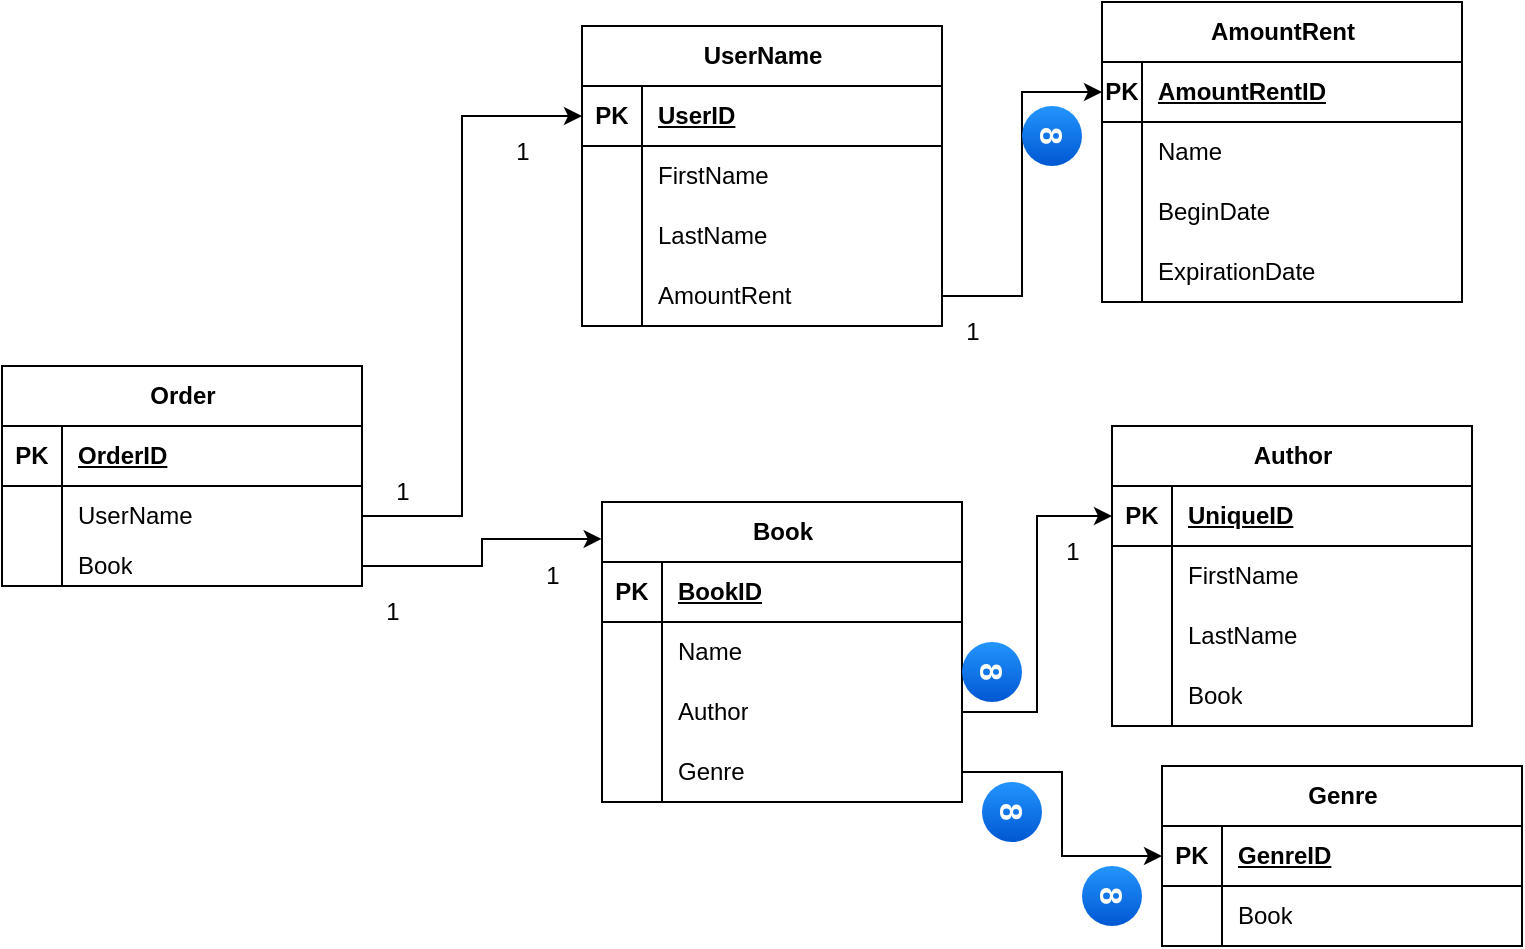 <mxfile version="27.0.2">
  <diagram name="Страница — 1" id="RbjTcnhwJGc7OJ66Y2iK">
    <mxGraphModel dx="735" dy="1608" grid="1" gridSize="10" guides="1" tooltips="1" connect="1" arrows="1" fold="1" page="1" pageScale="1" pageWidth="827" pageHeight="1169" math="0" shadow="0">
      <root>
        <mxCell id="0" />
        <mxCell id="1" parent="0" />
        <mxCell id="HoDnwbS0lnE5Cmfxk-SK-1" value="Order" style="shape=table;startSize=30;container=1;collapsible=1;childLayout=tableLayout;fixedRows=1;rowLines=0;fontStyle=1;align=center;resizeLast=1;html=1;" vertex="1" parent="1">
          <mxGeometry x="110" y="120" width="180" height="110" as="geometry">
            <mxRectangle x="110" y="120" width="70" height="30" as="alternateBounds" />
          </mxGeometry>
        </mxCell>
        <mxCell id="HoDnwbS0lnE5Cmfxk-SK-2" value="" style="shape=tableRow;horizontal=0;startSize=0;swimlaneHead=0;swimlaneBody=0;fillColor=none;collapsible=0;dropTarget=0;points=[[0,0.5],[1,0.5]];portConstraint=eastwest;top=0;left=0;right=0;bottom=1;" vertex="1" parent="HoDnwbS0lnE5Cmfxk-SK-1">
          <mxGeometry y="30" width="180" height="30" as="geometry" />
        </mxCell>
        <mxCell id="HoDnwbS0lnE5Cmfxk-SK-3" value="PK" style="shape=partialRectangle;connectable=0;fillColor=none;top=0;left=0;bottom=0;right=0;fontStyle=1;overflow=hidden;whiteSpace=wrap;html=1;" vertex="1" parent="HoDnwbS0lnE5Cmfxk-SK-2">
          <mxGeometry width="30" height="30" as="geometry">
            <mxRectangle width="30" height="30" as="alternateBounds" />
          </mxGeometry>
        </mxCell>
        <mxCell id="HoDnwbS0lnE5Cmfxk-SK-4" value="OrderID" style="shape=partialRectangle;connectable=0;fillColor=none;top=0;left=0;bottom=0;right=0;align=left;spacingLeft=6;fontStyle=5;overflow=hidden;whiteSpace=wrap;html=1;" vertex="1" parent="HoDnwbS0lnE5Cmfxk-SK-2">
          <mxGeometry x="30" width="150" height="30" as="geometry">
            <mxRectangle width="150" height="30" as="alternateBounds" />
          </mxGeometry>
        </mxCell>
        <mxCell id="HoDnwbS0lnE5Cmfxk-SK-5" value="" style="shape=tableRow;horizontal=0;startSize=0;swimlaneHead=0;swimlaneBody=0;fillColor=none;collapsible=0;dropTarget=0;points=[[0,0.5],[1,0.5]];portConstraint=eastwest;top=0;left=0;right=0;bottom=0;" vertex="1" parent="HoDnwbS0lnE5Cmfxk-SK-1">
          <mxGeometry y="60" width="180" height="30" as="geometry" />
        </mxCell>
        <mxCell id="HoDnwbS0lnE5Cmfxk-SK-6" value="" style="shape=partialRectangle;connectable=0;fillColor=none;top=0;left=0;bottom=0;right=0;editable=1;overflow=hidden;whiteSpace=wrap;html=1;" vertex="1" parent="HoDnwbS0lnE5Cmfxk-SK-5">
          <mxGeometry width="30" height="30" as="geometry">
            <mxRectangle width="30" height="30" as="alternateBounds" />
          </mxGeometry>
        </mxCell>
        <mxCell id="HoDnwbS0lnE5Cmfxk-SK-7" value="UserName" style="shape=partialRectangle;connectable=0;fillColor=none;top=0;left=0;bottom=0;right=0;align=left;spacingLeft=6;overflow=hidden;whiteSpace=wrap;html=1;" vertex="1" parent="HoDnwbS0lnE5Cmfxk-SK-5">
          <mxGeometry x="30" width="150" height="30" as="geometry">
            <mxRectangle width="150" height="30" as="alternateBounds" />
          </mxGeometry>
        </mxCell>
        <mxCell id="HoDnwbS0lnE5Cmfxk-SK-11" value="" style="shape=tableRow;horizontal=0;startSize=0;swimlaneHead=0;swimlaneBody=0;fillColor=none;collapsible=0;dropTarget=0;points=[[0,0.5],[1,0.5]];portConstraint=eastwest;top=0;left=0;right=0;bottom=0;" vertex="1" parent="HoDnwbS0lnE5Cmfxk-SK-1">
          <mxGeometry y="90" width="180" height="20" as="geometry" />
        </mxCell>
        <mxCell id="HoDnwbS0lnE5Cmfxk-SK-12" value="" style="shape=partialRectangle;connectable=0;fillColor=none;top=0;left=0;bottom=0;right=0;editable=1;overflow=hidden;whiteSpace=wrap;html=1;" vertex="1" parent="HoDnwbS0lnE5Cmfxk-SK-11">
          <mxGeometry width="30" height="20" as="geometry">
            <mxRectangle width="30" height="20" as="alternateBounds" />
          </mxGeometry>
        </mxCell>
        <mxCell id="HoDnwbS0lnE5Cmfxk-SK-13" value="Book" style="shape=partialRectangle;connectable=0;fillColor=none;top=0;left=0;bottom=0;right=0;align=left;spacingLeft=6;overflow=hidden;whiteSpace=wrap;html=1;" vertex="1" parent="HoDnwbS0lnE5Cmfxk-SK-11">
          <mxGeometry x="30" width="150" height="20" as="geometry">
            <mxRectangle width="150" height="20" as="alternateBounds" />
          </mxGeometry>
        </mxCell>
        <mxCell id="HoDnwbS0lnE5Cmfxk-SK-15" value="AmountRent" style="shape=table;startSize=30;container=1;collapsible=1;childLayout=tableLayout;fixedRows=1;rowLines=0;fontStyle=1;align=center;resizeLast=1;html=1;" vertex="1" parent="1">
          <mxGeometry x="660" y="-62" width="180" height="150" as="geometry" />
        </mxCell>
        <mxCell id="HoDnwbS0lnE5Cmfxk-SK-16" value="" style="shape=tableRow;horizontal=0;startSize=0;swimlaneHead=0;swimlaneBody=0;fillColor=none;collapsible=0;dropTarget=0;points=[[0,0.5],[1,0.5]];portConstraint=eastwest;top=0;left=0;right=0;bottom=1;" vertex="1" parent="HoDnwbS0lnE5Cmfxk-SK-15">
          <mxGeometry y="30" width="180" height="30" as="geometry" />
        </mxCell>
        <mxCell id="HoDnwbS0lnE5Cmfxk-SK-17" value="PK" style="shape=partialRectangle;connectable=0;fillColor=none;top=0;left=0;bottom=0;right=0;fontStyle=1;overflow=hidden;whiteSpace=wrap;html=1;" vertex="1" parent="HoDnwbS0lnE5Cmfxk-SK-16">
          <mxGeometry width="20" height="30" as="geometry">
            <mxRectangle width="20" height="30" as="alternateBounds" />
          </mxGeometry>
        </mxCell>
        <mxCell id="HoDnwbS0lnE5Cmfxk-SK-18" value="AmountRentID" style="shape=partialRectangle;connectable=0;fillColor=none;top=0;left=0;bottom=0;right=0;align=left;spacingLeft=6;fontStyle=5;overflow=hidden;whiteSpace=wrap;html=1;" vertex="1" parent="HoDnwbS0lnE5Cmfxk-SK-16">
          <mxGeometry x="20" width="160" height="30" as="geometry">
            <mxRectangle width="160" height="30" as="alternateBounds" />
          </mxGeometry>
        </mxCell>
        <mxCell id="HoDnwbS0lnE5Cmfxk-SK-19" value="" style="shape=tableRow;horizontal=0;startSize=0;swimlaneHead=0;swimlaneBody=0;fillColor=none;collapsible=0;dropTarget=0;points=[[0,0.5],[1,0.5]];portConstraint=eastwest;top=0;left=0;right=0;bottom=0;" vertex="1" parent="HoDnwbS0lnE5Cmfxk-SK-15">
          <mxGeometry y="60" width="180" height="30" as="geometry" />
        </mxCell>
        <mxCell id="HoDnwbS0lnE5Cmfxk-SK-20" value="" style="shape=partialRectangle;connectable=0;fillColor=none;top=0;left=0;bottom=0;right=0;editable=1;overflow=hidden;whiteSpace=wrap;html=1;" vertex="1" parent="HoDnwbS0lnE5Cmfxk-SK-19">
          <mxGeometry width="20" height="30" as="geometry">
            <mxRectangle width="20" height="30" as="alternateBounds" />
          </mxGeometry>
        </mxCell>
        <mxCell id="HoDnwbS0lnE5Cmfxk-SK-21" value="Name" style="shape=partialRectangle;connectable=0;fillColor=none;top=0;left=0;bottom=0;right=0;align=left;spacingLeft=6;overflow=hidden;whiteSpace=wrap;html=1;" vertex="1" parent="HoDnwbS0lnE5Cmfxk-SK-19">
          <mxGeometry x="20" width="160" height="30" as="geometry">
            <mxRectangle width="160" height="30" as="alternateBounds" />
          </mxGeometry>
        </mxCell>
        <mxCell id="HoDnwbS0lnE5Cmfxk-SK-22" value="" style="shape=tableRow;horizontal=0;startSize=0;swimlaneHead=0;swimlaneBody=0;fillColor=none;collapsible=0;dropTarget=0;points=[[0,0.5],[1,0.5]];portConstraint=eastwest;top=0;left=0;right=0;bottom=0;" vertex="1" parent="HoDnwbS0lnE5Cmfxk-SK-15">
          <mxGeometry y="90" width="180" height="30" as="geometry" />
        </mxCell>
        <mxCell id="HoDnwbS0lnE5Cmfxk-SK-23" value="" style="shape=partialRectangle;connectable=0;fillColor=none;top=0;left=0;bottom=0;right=0;editable=1;overflow=hidden;whiteSpace=wrap;html=1;" vertex="1" parent="HoDnwbS0lnE5Cmfxk-SK-22">
          <mxGeometry width="20" height="30" as="geometry">
            <mxRectangle width="20" height="30" as="alternateBounds" />
          </mxGeometry>
        </mxCell>
        <mxCell id="HoDnwbS0lnE5Cmfxk-SK-24" value="BeginDate" style="shape=partialRectangle;connectable=0;fillColor=none;top=0;left=0;bottom=0;right=0;align=left;spacingLeft=6;overflow=hidden;whiteSpace=wrap;html=1;" vertex="1" parent="HoDnwbS0lnE5Cmfxk-SK-22">
          <mxGeometry x="20" width="160" height="30" as="geometry">
            <mxRectangle width="160" height="30" as="alternateBounds" />
          </mxGeometry>
        </mxCell>
        <mxCell id="HoDnwbS0lnE5Cmfxk-SK-25" value="" style="shape=tableRow;horizontal=0;startSize=0;swimlaneHead=0;swimlaneBody=0;fillColor=none;collapsible=0;dropTarget=0;points=[[0,0.5],[1,0.5]];portConstraint=eastwest;top=0;left=0;right=0;bottom=0;" vertex="1" parent="HoDnwbS0lnE5Cmfxk-SK-15">
          <mxGeometry y="120" width="180" height="30" as="geometry" />
        </mxCell>
        <mxCell id="HoDnwbS0lnE5Cmfxk-SK-26" value="" style="shape=partialRectangle;connectable=0;fillColor=none;top=0;left=0;bottom=0;right=0;editable=1;overflow=hidden;whiteSpace=wrap;html=1;" vertex="1" parent="HoDnwbS0lnE5Cmfxk-SK-25">
          <mxGeometry width="20" height="30" as="geometry">
            <mxRectangle width="20" height="30" as="alternateBounds" />
          </mxGeometry>
        </mxCell>
        <mxCell id="HoDnwbS0lnE5Cmfxk-SK-27" value="ExpirationDate" style="shape=partialRectangle;connectable=0;fillColor=none;top=0;left=0;bottom=0;right=0;align=left;spacingLeft=6;overflow=hidden;whiteSpace=wrap;html=1;" vertex="1" parent="HoDnwbS0lnE5Cmfxk-SK-25">
          <mxGeometry x="20" width="160" height="30" as="geometry">
            <mxRectangle width="160" height="30" as="alternateBounds" />
          </mxGeometry>
        </mxCell>
        <mxCell id="HoDnwbS0lnE5Cmfxk-SK-53" value="UserName" style="shape=table;startSize=30;container=1;collapsible=1;childLayout=tableLayout;fixedRows=1;rowLines=0;fontStyle=1;align=center;resizeLast=1;html=1;" vertex="1" parent="1">
          <mxGeometry x="400" y="-50" width="180" height="150" as="geometry" />
        </mxCell>
        <mxCell id="HoDnwbS0lnE5Cmfxk-SK-54" value="" style="shape=tableRow;horizontal=0;startSize=0;swimlaneHead=0;swimlaneBody=0;fillColor=none;collapsible=0;dropTarget=0;points=[[0,0.5],[1,0.5]];portConstraint=eastwest;top=0;left=0;right=0;bottom=1;" vertex="1" parent="HoDnwbS0lnE5Cmfxk-SK-53">
          <mxGeometry y="30" width="180" height="30" as="geometry" />
        </mxCell>
        <mxCell id="HoDnwbS0lnE5Cmfxk-SK-55" value="PK" style="shape=partialRectangle;connectable=0;fillColor=none;top=0;left=0;bottom=0;right=0;fontStyle=1;overflow=hidden;whiteSpace=wrap;html=1;" vertex="1" parent="HoDnwbS0lnE5Cmfxk-SK-54">
          <mxGeometry width="30" height="30" as="geometry">
            <mxRectangle width="30" height="30" as="alternateBounds" />
          </mxGeometry>
        </mxCell>
        <mxCell id="HoDnwbS0lnE5Cmfxk-SK-56" value="UserID" style="shape=partialRectangle;connectable=0;fillColor=none;top=0;left=0;bottom=0;right=0;align=left;spacingLeft=6;fontStyle=5;overflow=hidden;whiteSpace=wrap;html=1;" vertex="1" parent="HoDnwbS0lnE5Cmfxk-SK-54">
          <mxGeometry x="30" width="150" height="30" as="geometry">
            <mxRectangle width="150" height="30" as="alternateBounds" />
          </mxGeometry>
        </mxCell>
        <mxCell id="HoDnwbS0lnE5Cmfxk-SK-57" value="" style="shape=tableRow;horizontal=0;startSize=0;swimlaneHead=0;swimlaneBody=0;fillColor=none;collapsible=0;dropTarget=0;points=[[0,0.5],[1,0.5]];portConstraint=eastwest;top=0;left=0;right=0;bottom=0;" vertex="1" parent="HoDnwbS0lnE5Cmfxk-SK-53">
          <mxGeometry y="60" width="180" height="30" as="geometry" />
        </mxCell>
        <mxCell id="HoDnwbS0lnE5Cmfxk-SK-58" value="" style="shape=partialRectangle;connectable=0;fillColor=none;top=0;left=0;bottom=0;right=0;editable=1;overflow=hidden;whiteSpace=wrap;html=1;" vertex="1" parent="HoDnwbS0lnE5Cmfxk-SK-57">
          <mxGeometry width="30" height="30" as="geometry">
            <mxRectangle width="30" height="30" as="alternateBounds" />
          </mxGeometry>
        </mxCell>
        <mxCell id="HoDnwbS0lnE5Cmfxk-SK-59" value="FirstName" style="shape=partialRectangle;connectable=0;fillColor=none;top=0;left=0;bottom=0;right=0;align=left;spacingLeft=6;overflow=hidden;whiteSpace=wrap;html=1;" vertex="1" parent="HoDnwbS0lnE5Cmfxk-SK-57">
          <mxGeometry x="30" width="150" height="30" as="geometry">
            <mxRectangle width="150" height="30" as="alternateBounds" />
          </mxGeometry>
        </mxCell>
        <mxCell id="HoDnwbS0lnE5Cmfxk-SK-60" value="" style="shape=tableRow;horizontal=0;startSize=0;swimlaneHead=0;swimlaneBody=0;fillColor=none;collapsible=0;dropTarget=0;points=[[0,0.5],[1,0.5]];portConstraint=eastwest;top=0;left=0;right=0;bottom=0;" vertex="1" parent="HoDnwbS0lnE5Cmfxk-SK-53">
          <mxGeometry y="90" width="180" height="30" as="geometry" />
        </mxCell>
        <mxCell id="HoDnwbS0lnE5Cmfxk-SK-61" value="" style="shape=partialRectangle;connectable=0;fillColor=none;top=0;left=0;bottom=0;right=0;editable=1;overflow=hidden;whiteSpace=wrap;html=1;" vertex="1" parent="HoDnwbS0lnE5Cmfxk-SK-60">
          <mxGeometry width="30" height="30" as="geometry">
            <mxRectangle width="30" height="30" as="alternateBounds" />
          </mxGeometry>
        </mxCell>
        <mxCell id="HoDnwbS0lnE5Cmfxk-SK-62" value="LastName" style="shape=partialRectangle;connectable=0;fillColor=none;top=0;left=0;bottom=0;right=0;align=left;spacingLeft=6;overflow=hidden;whiteSpace=wrap;html=1;" vertex="1" parent="HoDnwbS0lnE5Cmfxk-SK-60">
          <mxGeometry x="30" width="150" height="30" as="geometry">
            <mxRectangle width="150" height="30" as="alternateBounds" />
          </mxGeometry>
        </mxCell>
        <mxCell id="HoDnwbS0lnE5Cmfxk-SK-63" value="" style="shape=tableRow;horizontal=0;startSize=0;swimlaneHead=0;swimlaneBody=0;fillColor=none;collapsible=0;dropTarget=0;points=[[0,0.5],[1,0.5]];portConstraint=eastwest;top=0;left=0;right=0;bottom=0;" vertex="1" parent="HoDnwbS0lnE5Cmfxk-SK-53">
          <mxGeometry y="120" width="180" height="30" as="geometry" />
        </mxCell>
        <mxCell id="HoDnwbS0lnE5Cmfxk-SK-64" value="" style="shape=partialRectangle;connectable=0;fillColor=none;top=0;left=0;bottom=0;right=0;editable=1;overflow=hidden;whiteSpace=wrap;html=1;" vertex="1" parent="HoDnwbS0lnE5Cmfxk-SK-63">
          <mxGeometry width="30" height="30" as="geometry">
            <mxRectangle width="30" height="30" as="alternateBounds" />
          </mxGeometry>
        </mxCell>
        <mxCell id="HoDnwbS0lnE5Cmfxk-SK-65" value="AmountRent" style="shape=partialRectangle;connectable=0;fillColor=none;top=0;left=0;bottom=0;right=0;align=left;spacingLeft=6;overflow=hidden;whiteSpace=wrap;html=1;" vertex="1" parent="HoDnwbS0lnE5Cmfxk-SK-63">
          <mxGeometry x="30" width="150" height="30" as="geometry">
            <mxRectangle width="150" height="30" as="alternateBounds" />
          </mxGeometry>
        </mxCell>
        <mxCell id="HoDnwbS0lnE5Cmfxk-SK-66" value="Book" style="shape=table;startSize=30;container=1;collapsible=1;childLayout=tableLayout;fixedRows=1;rowLines=0;fontStyle=1;align=center;resizeLast=1;html=1;" vertex="1" parent="1">
          <mxGeometry x="410" y="188" width="180" height="150" as="geometry" />
        </mxCell>
        <mxCell id="HoDnwbS0lnE5Cmfxk-SK-67" value="" style="shape=tableRow;horizontal=0;startSize=0;swimlaneHead=0;swimlaneBody=0;fillColor=none;collapsible=0;dropTarget=0;points=[[0,0.5],[1,0.5]];portConstraint=eastwest;top=0;left=0;right=0;bottom=1;" vertex="1" parent="HoDnwbS0lnE5Cmfxk-SK-66">
          <mxGeometry y="30" width="180" height="30" as="geometry" />
        </mxCell>
        <mxCell id="HoDnwbS0lnE5Cmfxk-SK-68" value="PK" style="shape=partialRectangle;connectable=0;fillColor=none;top=0;left=0;bottom=0;right=0;fontStyle=1;overflow=hidden;whiteSpace=wrap;html=1;" vertex="1" parent="HoDnwbS0lnE5Cmfxk-SK-67">
          <mxGeometry width="30" height="30" as="geometry">
            <mxRectangle width="30" height="30" as="alternateBounds" />
          </mxGeometry>
        </mxCell>
        <mxCell id="HoDnwbS0lnE5Cmfxk-SK-69" value="BookID" style="shape=partialRectangle;connectable=0;fillColor=none;top=0;left=0;bottom=0;right=0;align=left;spacingLeft=6;fontStyle=5;overflow=hidden;whiteSpace=wrap;html=1;" vertex="1" parent="HoDnwbS0lnE5Cmfxk-SK-67">
          <mxGeometry x="30" width="150" height="30" as="geometry">
            <mxRectangle width="150" height="30" as="alternateBounds" />
          </mxGeometry>
        </mxCell>
        <mxCell id="HoDnwbS0lnE5Cmfxk-SK-70" value="" style="shape=tableRow;horizontal=0;startSize=0;swimlaneHead=0;swimlaneBody=0;fillColor=none;collapsible=0;dropTarget=0;points=[[0,0.5],[1,0.5]];portConstraint=eastwest;top=0;left=0;right=0;bottom=0;" vertex="1" parent="HoDnwbS0lnE5Cmfxk-SK-66">
          <mxGeometry y="60" width="180" height="30" as="geometry" />
        </mxCell>
        <mxCell id="HoDnwbS0lnE5Cmfxk-SK-71" value="" style="shape=partialRectangle;connectable=0;fillColor=none;top=0;left=0;bottom=0;right=0;editable=1;overflow=hidden;whiteSpace=wrap;html=1;" vertex="1" parent="HoDnwbS0lnE5Cmfxk-SK-70">
          <mxGeometry width="30" height="30" as="geometry">
            <mxRectangle width="30" height="30" as="alternateBounds" />
          </mxGeometry>
        </mxCell>
        <mxCell id="HoDnwbS0lnE5Cmfxk-SK-72" value="Name" style="shape=partialRectangle;connectable=0;fillColor=none;top=0;left=0;bottom=0;right=0;align=left;spacingLeft=6;overflow=hidden;whiteSpace=wrap;html=1;" vertex="1" parent="HoDnwbS0lnE5Cmfxk-SK-70">
          <mxGeometry x="30" width="150" height="30" as="geometry">
            <mxRectangle width="150" height="30" as="alternateBounds" />
          </mxGeometry>
        </mxCell>
        <mxCell id="HoDnwbS0lnE5Cmfxk-SK-73" value="" style="shape=tableRow;horizontal=0;startSize=0;swimlaneHead=0;swimlaneBody=0;fillColor=none;collapsible=0;dropTarget=0;points=[[0,0.5],[1,0.5]];portConstraint=eastwest;top=0;left=0;right=0;bottom=0;" vertex="1" parent="HoDnwbS0lnE5Cmfxk-SK-66">
          <mxGeometry y="90" width="180" height="30" as="geometry" />
        </mxCell>
        <mxCell id="HoDnwbS0lnE5Cmfxk-SK-74" value="" style="shape=partialRectangle;connectable=0;fillColor=none;top=0;left=0;bottom=0;right=0;editable=1;overflow=hidden;whiteSpace=wrap;html=1;" vertex="1" parent="HoDnwbS0lnE5Cmfxk-SK-73">
          <mxGeometry width="30" height="30" as="geometry">
            <mxRectangle width="30" height="30" as="alternateBounds" />
          </mxGeometry>
        </mxCell>
        <mxCell id="HoDnwbS0lnE5Cmfxk-SK-75" value="Author" style="shape=partialRectangle;connectable=0;fillColor=none;top=0;left=0;bottom=0;right=0;align=left;spacingLeft=6;overflow=hidden;whiteSpace=wrap;html=1;" vertex="1" parent="HoDnwbS0lnE5Cmfxk-SK-73">
          <mxGeometry x="30" width="150" height="30" as="geometry">
            <mxRectangle width="150" height="30" as="alternateBounds" />
          </mxGeometry>
        </mxCell>
        <mxCell id="HoDnwbS0lnE5Cmfxk-SK-76" value="" style="shape=tableRow;horizontal=0;startSize=0;swimlaneHead=0;swimlaneBody=0;fillColor=none;collapsible=0;dropTarget=0;points=[[0,0.5],[1,0.5]];portConstraint=eastwest;top=0;left=0;right=0;bottom=0;" vertex="1" parent="HoDnwbS0lnE5Cmfxk-SK-66">
          <mxGeometry y="120" width="180" height="30" as="geometry" />
        </mxCell>
        <mxCell id="HoDnwbS0lnE5Cmfxk-SK-77" value="" style="shape=partialRectangle;connectable=0;fillColor=none;top=0;left=0;bottom=0;right=0;editable=1;overflow=hidden;whiteSpace=wrap;html=1;" vertex="1" parent="HoDnwbS0lnE5Cmfxk-SK-76">
          <mxGeometry width="30" height="30" as="geometry">
            <mxRectangle width="30" height="30" as="alternateBounds" />
          </mxGeometry>
        </mxCell>
        <mxCell id="HoDnwbS0lnE5Cmfxk-SK-78" value="Genre" style="shape=partialRectangle;connectable=0;fillColor=none;top=0;left=0;bottom=0;right=0;align=left;spacingLeft=6;overflow=hidden;whiteSpace=wrap;html=1;" vertex="1" parent="HoDnwbS0lnE5Cmfxk-SK-76">
          <mxGeometry x="30" width="150" height="30" as="geometry">
            <mxRectangle width="150" height="30" as="alternateBounds" />
          </mxGeometry>
        </mxCell>
        <mxCell id="HoDnwbS0lnE5Cmfxk-SK-79" style="edgeStyle=orthogonalEdgeStyle;rounded=0;orthogonalLoop=1;jettySize=auto;html=1;entryX=-0.001;entryY=0.123;entryDx=0;entryDy=0;entryPerimeter=0;" edge="1" parent="1" source="HoDnwbS0lnE5Cmfxk-SK-11" target="HoDnwbS0lnE5Cmfxk-SK-66">
          <mxGeometry relative="1" as="geometry" />
        </mxCell>
        <mxCell id="HoDnwbS0lnE5Cmfxk-SK-80" value="1" style="text;html=1;align=center;verticalAlign=middle;resizable=0;points=[];autosize=1;strokeColor=none;fillColor=none;" vertex="1" parent="1">
          <mxGeometry x="290" y="228" width="30" height="30" as="geometry" />
        </mxCell>
        <mxCell id="HoDnwbS0lnE5Cmfxk-SK-81" value="1" style="text;html=1;align=center;verticalAlign=middle;resizable=0;points=[];autosize=1;strokeColor=none;fillColor=none;" vertex="1" parent="1">
          <mxGeometry x="370" y="210" width="30" height="30" as="geometry" />
        </mxCell>
        <mxCell id="HoDnwbS0lnE5Cmfxk-SK-82" value="Author" style="shape=table;startSize=30;container=1;collapsible=1;childLayout=tableLayout;fixedRows=1;rowLines=0;fontStyle=1;align=center;resizeLast=1;html=1;" vertex="1" parent="1">
          <mxGeometry x="665" y="150" width="180" height="150" as="geometry" />
        </mxCell>
        <mxCell id="HoDnwbS0lnE5Cmfxk-SK-83" value="" style="shape=tableRow;horizontal=0;startSize=0;swimlaneHead=0;swimlaneBody=0;fillColor=none;collapsible=0;dropTarget=0;points=[[0,0.5],[1,0.5]];portConstraint=eastwest;top=0;left=0;right=0;bottom=1;" vertex="1" parent="HoDnwbS0lnE5Cmfxk-SK-82">
          <mxGeometry y="30" width="180" height="30" as="geometry" />
        </mxCell>
        <mxCell id="HoDnwbS0lnE5Cmfxk-SK-84" value="PK" style="shape=partialRectangle;connectable=0;fillColor=none;top=0;left=0;bottom=0;right=0;fontStyle=1;overflow=hidden;whiteSpace=wrap;html=1;" vertex="1" parent="HoDnwbS0lnE5Cmfxk-SK-83">
          <mxGeometry width="30" height="30" as="geometry">
            <mxRectangle width="30" height="30" as="alternateBounds" />
          </mxGeometry>
        </mxCell>
        <mxCell id="HoDnwbS0lnE5Cmfxk-SK-85" value="UniqueID" style="shape=partialRectangle;connectable=0;fillColor=none;top=0;left=0;bottom=0;right=0;align=left;spacingLeft=6;fontStyle=5;overflow=hidden;whiteSpace=wrap;html=1;" vertex="1" parent="HoDnwbS0lnE5Cmfxk-SK-83">
          <mxGeometry x="30" width="150" height="30" as="geometry">
            <mxRectangle width="150" height="30" as="alternateBounds" />
          </mxGeometry>
        </mxCell>
        <mxCell id="HoDnwbS0lnE5Cmfxk-SK-86" value="" style="shape=tableRow;horizontal=0;startSize=0;swimlaneHead=0;swimlaneBody=0;fillColor=none;collapsible=0;dropTarget=0;points=[[0,0.5],[1,0.5]];portConstraint=eastwest;top=0;left=0;right=0;bottom=0;" vertex="1" parent="HoDnwbS0lnE5Cmfxk-SK-82">
          <mxGeometry y="60" width="180" height="30" as="geometry" />
        </mxCell>
        <mxCell id="HoDnwbS0lnE5Cmfxk-SK-87" value="" style="shape=partialRectangle;connectable=0;fillColor=none;top=0;left=0;bottom=0;right=0;editable=1;overflow=hidden;whiteSpace=wrap;html=1;" vertex="1" parent="HoDnwbS0lnE5Cmfxk-SK-86">
          <mxGeometry width="30" height="30" as="geometry">
            <mxRectangle width="30" height="30" as="alternateBounds" />
          </mxGeometry>
        </mxCell>
        <mxCell id="HoDnwbS0lnE5Cmfxk-SK-88" value="FirstName" style="shape=partialRectangle;connectable=0;fillColor=none;top=0;left=0;bottom=0;right=0;align=left;spacingLeft=6;overflow=hidden;whiteSpace=wrap;html=1;" vertex="1" parent="HoDnwbS0lnE5Cmfxk-SK-86">
          <mxGeometry x="30" width="150" height="30" as="geometry">
            <mxRectangle width="150" height="30" as="alternateBounds" />
          </mxGeometry>
        </mxCell>
        <mxCell id="HoDnwbS0lnE5Cmfxk-SK-89" value="" style="shape=tableRow;horizontal=0;startSize=0;swimlaneHead=0;swimlaneBody=0;fillColor=none;collapsible=0;dropTarget=0;points=[[0,0.5],[1,0.5]];portConstraint=eastwest;top=0;left=0;right=0;bottom=0;" vertex="1" parent="HoDnwbS0lnE5Cmfxk-SK-82">
          <mxGeometry y="90" width="180" height="30" as="geometry" />
        </mxCell>
        <mxCell id="HoDnwbS0lnE5Cmfxk-SK-90" value="" style="shape=partialRectangle;connectable=0;fillColor=none;top=0;left=0;bottom=0;right=0;editable=1;overflow=hidden;whiteSpace=wrap;html=1;" vertex="1" parent="HoDnwbS0lnE5Cmfxk-SK-89">
          <mxGeometry width="30" height="30" as="geometry">
            <mxRectangle width="30" height="30" as="alternateBounds" />
          </mxGeometry>
        </mxCell>
        <mxCell id="HoDnwbS0lnE5Cmfxk-SK-91" value="LastName" style="shape=partialRectangle;connectable=0;fillColor=none;top=0;left=0;bottom=0;right=0;align=left;spacingLeft=6;overflow=hidden;whiteSpace=wrap;html=1;" vertex="1" parent="HoDnwbS0lnE5Cmfxk-SK-89">
          <mxGeometry x="30" width="150" height="30" as="geometry">
            <mxRectangle width="150" height="30" as="alternateBounds" />
          </mxGeometry>
        </mxCell>
        <mxCell id="HoDnwbS0lnE5Cmfxk-SK-92" value="" style="shape=tableRow;horizontal=0;startSize=0;swimlaneHead=0;swimlaneBody=0;fillColor=none;collapsible=0;dropTarget=0;points=[[0,0.5],[1,0.5]];portConstraint=eastwest;top=0;left=0;right=0;bottom=0;" vertex="1" parent="HoDnwbS0lnE5Cmfxk-SK-82">
          <mxGeometry y="120" width="180" height="30" as="geometry" />
        </mxCell>
        <mxCell id="HoDnwbS0lnE5Cmfxk-SK-93" value="" style="shape=partialRectangle;connectable=0;fillColor=none;top=0;left=0;bottom=0;right=0;editable=1;overflow=hidden;whiteSpace=wrap;html=1;" vertex="1" parent="HoDnwbS0lnE5Cmfxk-SK-92">
          <mxGeometry width="30" height="30" as="geometry">
            <mxRectangle width="30" height="30" as="alternateBounds" />
          </mxGeometry>
        </mxCell>
        <mxCell id="HoDnwbS0lnE5Cmfxk-SK-94" value="Book" style="shape=partialRectangle;connectable=0;fillColor=none;top=0;left=0;bottom=0;right=0;align=left;spacingLeft=6;overflow=hidden;whiteSpace=wrap;html=1;" vertex="1" parent="HoDnwbS0lnE5Cmfxk-SK-92">
          <mxGeometry x="30" width="150" height="30" as="geometry">
            <mxRectangle width="150" height="30" as="alternateBounds" />
          </mxGeometry>
        </mxCell>
        <mxCell id="HoDnwbS0lnE5Cmfxk-SK-95" style="edgeStyle=orthogonalEdgeStyle;rounded=0;orthogonalLoop=1;jettySize=auto;html=1;entryX=0;entryY=0.5;entryDx=0;entryDy=0;" edge="1" parent="1" source="HoDnwbS0lnE5Cmfxk-SK-73" target="HoDnwbS0lnE5Cmfxk-SK-83">
          <mxGeometry relative="1" as="geometry" />
        </mxCell>
        <mxCell id="HoDnwbS0lnE5Cmfxk-SK-96" value="Genre" style="shape=table;startSize=30;container=1;collapsible=1;childLayout=tableLayout;fixedRows=1;rowLines=0;fontStyle=1;align=center;resizeLast=1;html=1;" vertex="1" parent="1">
          <mxGeometry x="690" y="320" width="180" height="90" as="geometry" />
        </mxCell>
        <mxCell id="HoDnwbS0lnE5Cmfxk-SK-97" value="" style="shape=tableRow;horizontal=0;startSize=0;swimlaneHead=0;swimlaneBody=0;fillColor=none;collapsible=0;dropTarget=0;points=[[0,0.5],[1,0.5]];portConstraint=eastwest;top=0;left=0;right=0;bottom=1;" vertex="1" parent="HoDnwbS0lnE5Cmfxk-SK-96">
          <mxGeometry y="30" width="180" height="30" as="geometry" />
        </mxCell>
        <mxCell id="HoDnwbS0lnE5Cmfxk-SK-98" value="PK" style="shape=partialRectangle;connectable=0;fillColor=none;top=0;left=0;bottom=0;right=0;fontStyle=1;overflow=hidden;whiteSpace=wrap;html=1;" vertex="1" parent="HoDnwbS0lnE5Cmfxk-SK-97">
          <mxGeometry width="30" height="30" as="geometry">
            <mxRectangle width="30" height="30" as="alternateBounds" />
          </mxGeometry>
        </mxCell>
        <mxCell id="HoDnwbS0lnE5Cmfxk-SK-99" value="GenreID" style="shape=partialRectangle;connectable=0;fillColor=none;top=0;left=0;bottom=0;right=0;align=left;spacingLeft=6;fontStyle=5;overflow=hidden;whiteSpace=wrap;html=1;" vertex="1" parent="HoDnwbS0lnE5Cmfxk-SK-97">
          <mxGeometry x="30" width="150" height="30" as="geometry">
            <mxRectangle width="150" height="30" as="alternateBounds" />
          </mxGeometry>
        </mxCell>
        <mxCell id="HoDnwbS0lnE5Cmfxk-SK-100" value="" style="shape=tableRow;horizontal=0;startSize=0;swimlaneHead=0;swimlaneBody=0;fillColor=none;collapsible=0;dropTarget=0;points=[[0,0.5],[1,0.5]];portConstraint=eastwest;top=0;left=0;right=0;bottom=0;" vertex="1" parent="HoDnwbS0lnE5Cmfxk-SK-96">
          <mxGeometry y="60" width="180" height="30" as="geometry" />
        </mxCell>
        <mxCell id="HoDnwbS0lnE5Cmfxk-SK-101" value="" style="shape=partialRectangle;connectable=0;fillColor=none;top=0;left=0;bottom=0;right=0;editable=1;overflow=hidden;whiteSpace=wrap;html=1;" vertex="1" parent="HoDnwbS0lnE5Cmfxk-SK-100">
          <mxGeometry width="30" height="30" as="geometry">
            <mxRectangle width="30" height="30" as="alternateBounds" />
          </mxGeometry>
        </mxCell>
        <mxCell id="HoDnwbS0lnE5Cmfxk-SK-102" value="Book" style="shape=partialRectangle;connectable=0;fillColor=none;top=0;left=0;bottom=0;right=0;align=left;spacingLeft=6;overflow=hidden;whiteSpace=wrap;html=1;" vertex="1" parent="HoDnwbS0lnE5Cmfxk-SK-100">
          <mxGeometry x="30" width="150" height="30" as="geometry">
            <mxRectangle width="150" height="30" as="alternateBounds" />
          </mxGeometry>
        </mxCell>
        <mxCell id="HoDnwbS0lnE5Cmfxk-SK-109" style="edgeStyle=orthogonalEdgeStyle;rounded=0;orthogonalLoop=1;jettySize=auto;html=1;entryX=0;entryY=0.5;entryDx=0;entryDy=0;" edge="1" parent="1" source="HoDnwbS0lnE5Cmfxk-SK-76" target="HoDnwbS0lnE5Cmfxk-SK-97">
          <mxGeometry relative="1" as="geometry" />
        </mxCell>
        <mxCell id="HoDnwbS0lnE5Cmfxk-SK-110" value="8" style="ellipse;whiteSpace=wrap;html=1;aspect=fixed;rotation=90;gradientColor=#0057D2;strokeColor=none;gradientDirection=east;fillColor=#2395FF;rounded=0;pointerEvents=0;fontFamily=Helvetica;fontSize=16;fontColor=#FFFFFF;spacingTop=4;spacingBottom=4;spacingLeft=4;spacingRight=4;points=[];fontStyle=1" vertex="1" parent="1">
          <mxGeometry x="590" y="258" width="30" height="30" as="geometry" />
        </mxCell>
        <mxCell id="HoDnwbS0lnE5Cmfxk-SK-111" value="1" style="text;html=1;align=center;verticalAlign=middle;resizable=0;points=[];autosize=1;strokeColor=none;fillColor=none;" vertex="1" parent="1">
          <mxGeometry x="630" y="198" width="30" height="30" as="geometry" />
        </mxCell>
        <mxCell id="HoDnwbS0lnE5Cmfxk-SK-112" value="8" style="ellipse;whiteSpace=wrap;html=1;aspect=fixed;rotation=90;gradientColor=#0057D2;strokeColor=none;gradientDirection=east;fillColor=#2395FF;rounded=0;pointerEvents=0;fontFamily=Helvetica;fontSize=16;fontColor=#FFFFFF;spacingTop=4;spacingBottom=4;spacingLeft=4;spacingRight=4;points=[];fontStyle=1" vertex="1" parent="1">
          <mxGeometry x="600" y="328" width="30" height="30" as="geometry" />
        </mxCell>
        <mxCell id="HoDnwbS0lnE5Cmfxk-SK-113" value="8" style="ellipse;whiteSpace=wrap;html=1;aspect=fixed;rotation=90;gradientColor=#0057D2;strokeColor=none;gradientDirection=east;fillColor=#2395FF;rounded=0;pointerEvents=0;fontFamily=Helvetica;fontSize=16;fontColor=#FFFFFF;spacingTop=4;spacingBottom=4;spacingLeft=4;spacingRight=4;points=[];fontStyle=1" vertex="1" parent="1">
          <mxGeometry x="650" y="370" width="30" height="30" as="geometry" />
        </mxCell>
        <mxCell id="HoDnwbS0lnE5Cmfxk-SK-114" style="edgeStyle=orthogonalEdgeStyle;rounded=0;orthogonalLoop=1;jettySize=auto;html=1;entryX=0;entryY=0.5;entryDx=0;entryDy=0;" edge="1" parent="1" source="HoDnwbS0lnE5Cmfxk-SK-5" target="HoDnwbS0lnE5Cmfxk-SK-54">
          <mxGeometry relative="1" as="geometry">
            <Array as="points">
              <mxPoint x="340" y="195" />
              <mxPoint x="340" y="-5" />
            </Array>
          </mxGeometry>
        </mxCell>
        <mxCell id="HoDnwbS0lnE5Cmfxk-SK-115" value="1" style="text;html=1;align=center;verticalAlign=middle;resizable=0;points=[];autosize=1;strokeColor=none;fillColor=none;" vertex="1" parent="1">
          <mxGeometry x="295" y="168" width="30" height="30" as="geometry" />
        </mxCell>
        <mxCell id="HoDnwbS0lnE5Cmfxk-SK-116" value="1" style="text;html=1;align=center;verticalAlign=middle;resizable=0;points=[];autosize=1;strokeColor=none;fillColor=none;" vertex="1" parent="1">
          <mxGeometry x="355" y="-2" width="30" height="30" as="geometry" />
        </mxCell>
        <mxCell id="HoDnwbS0lnE5Cmfxk-SK-117" style="edgeStyle=orthogonalEdgeStyle;rounded=0;orthogonalLoop=1;jettySize=auto;html=1;entryX=0;entryY=0.5;entryDx=0;entryDy=0;" edge="1" parent="1" source="HoDnwbS0lnE5Cmfxk-SK-63" target="HoDnwbS0lnE5Cmfxk-SK-16">
          <mxGeometry relative="1" as="geometry" />
        </mxCell>
        <mxCell id="HoDnwbS0lnE5Cmfxk-SK-118" value="1" style="text;html=1;align=center;verticalAlign=middle;resizable=0;points=[];autosize=1;strokeColor=none;fillColor=none;" vertex="1" parent="1">
          <mxGeometry x="580" y="88" width="30" height="30" as="geometry" />
        </mxCell>
        <mxCell id="HoDnwbS0lnE5Cmfxk-SK-119" value="8" style="ellipse;whiteSpace=wrap;html=1;aspect=fixed;rotation=90;gradientColor=#0057D2;strokeColor=none;gradientDirection=east;fillColor=#2395FF;rounded=0;pointerEvents=0;fontFamily=Helvetica;fontSize=16;fontColor=#FFFFFF;spacingTop=4;spacingBottom=4;spacingLeft=4;spacingRight=4;points=[];fontStyle=1" vertex="1" parent="1">
          <mxGeometry x="620" y="-10" width="30" height="30" as="geometry" />
        </mxCell>
      </root>
    </mxGraphModel>
  </diagram>
</mxfile>

